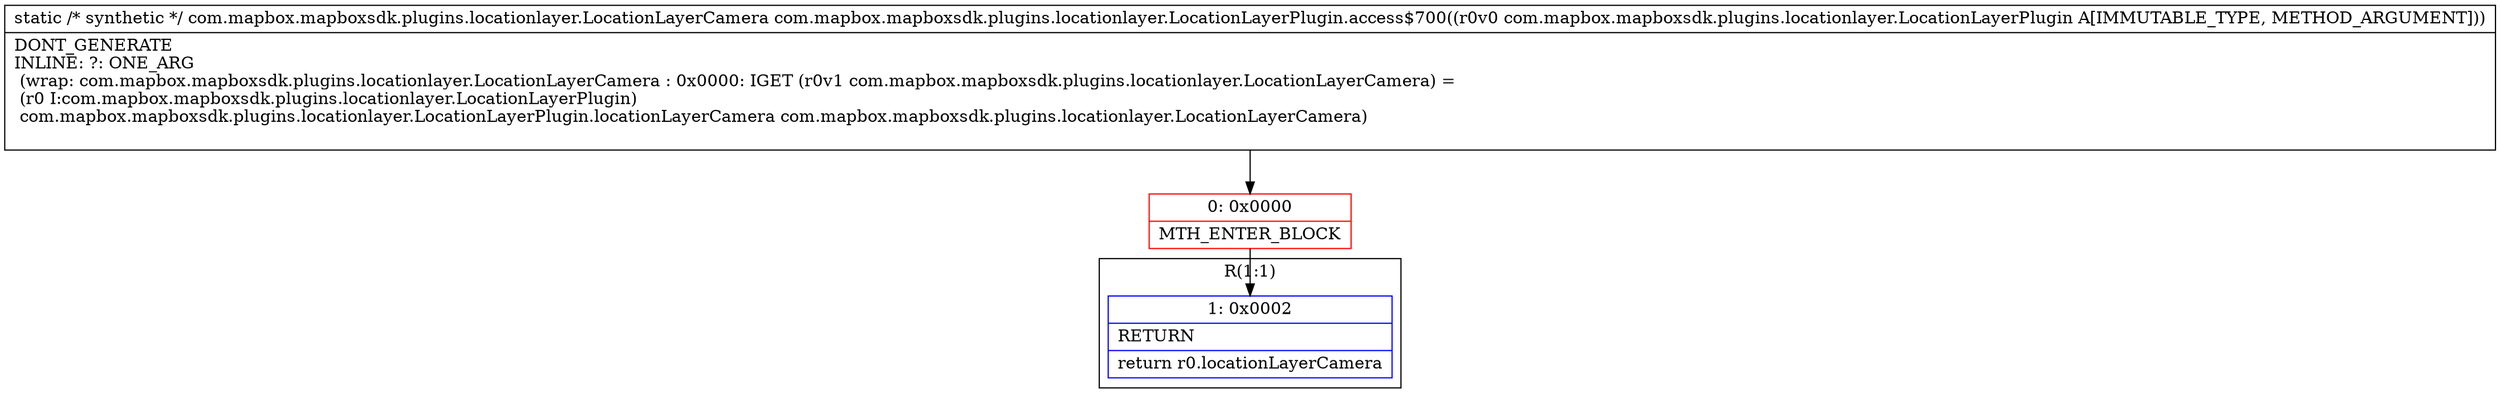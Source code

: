 digraph "CFG forcom.mapbox.mapboxsdk.plugins.locationlayer.LocationLayerPlugin.access$700(Lcom\/mapbox\/mapboxsdk\/plugins\/locationlayer\/LocationLayerPlugin;)Lcom\/mapbox\/mapboxsdk\/plugins\/locationlayer\/LocationLayerCamera;" {
subgraph cluster_Region_1619448458 {
label = "R(1:1)";
node [shape=record,color=blue];
Node_1 [shape=record,label="{1\:\ 0x0002|RETURN\l|return r0.locationLayerCamera\l}"];
}
Node_0 [shape=record,color=red,label="{0\:\ 0x0000|MTH_ENTER_BLOCK\l}"];
MethodNode[shape=record,label="{static \/* synthetic *\/ com.mapbox.mapboxsdk.plugins.locationlayer.LocationLayerCamera com.mapbox.mapboxsdk.plugins.locationlayer.LocationLayerPlugin.access$700((r0v0 com.mapbox.mapboxsdk.plugins.locationlayer.LocationLayerPlugin A[IMMUTABLE_TYPE, METHOD_ARGUMENT]))  | DONT_GENERATE\lINLINE: ?: ONE_ARG  \l  (wrap: com.mapbox.mapboxsdk.plugins.locationlayer.LocationLayerCamera : 0x0000: IGET  (r0v1 com.mapbox.mapboxsdk.plugins.locationlayer.LocationLayerCamera) = \l  (r0 I:com.mapbox.mapboxsdk.plugins.locationlayer.LocationLayerPlugin)\l com.mapbox.mapboxsdk.plugins.locationlayer.LocationLayerPlugin.locationLayerCamera com.mapbox.mapboxsdk.plugins.locationlayer.LocationLayerCamera)\l\l}"];
MethodNode -> Node_0;
Node_0 -> Node_1;
}

